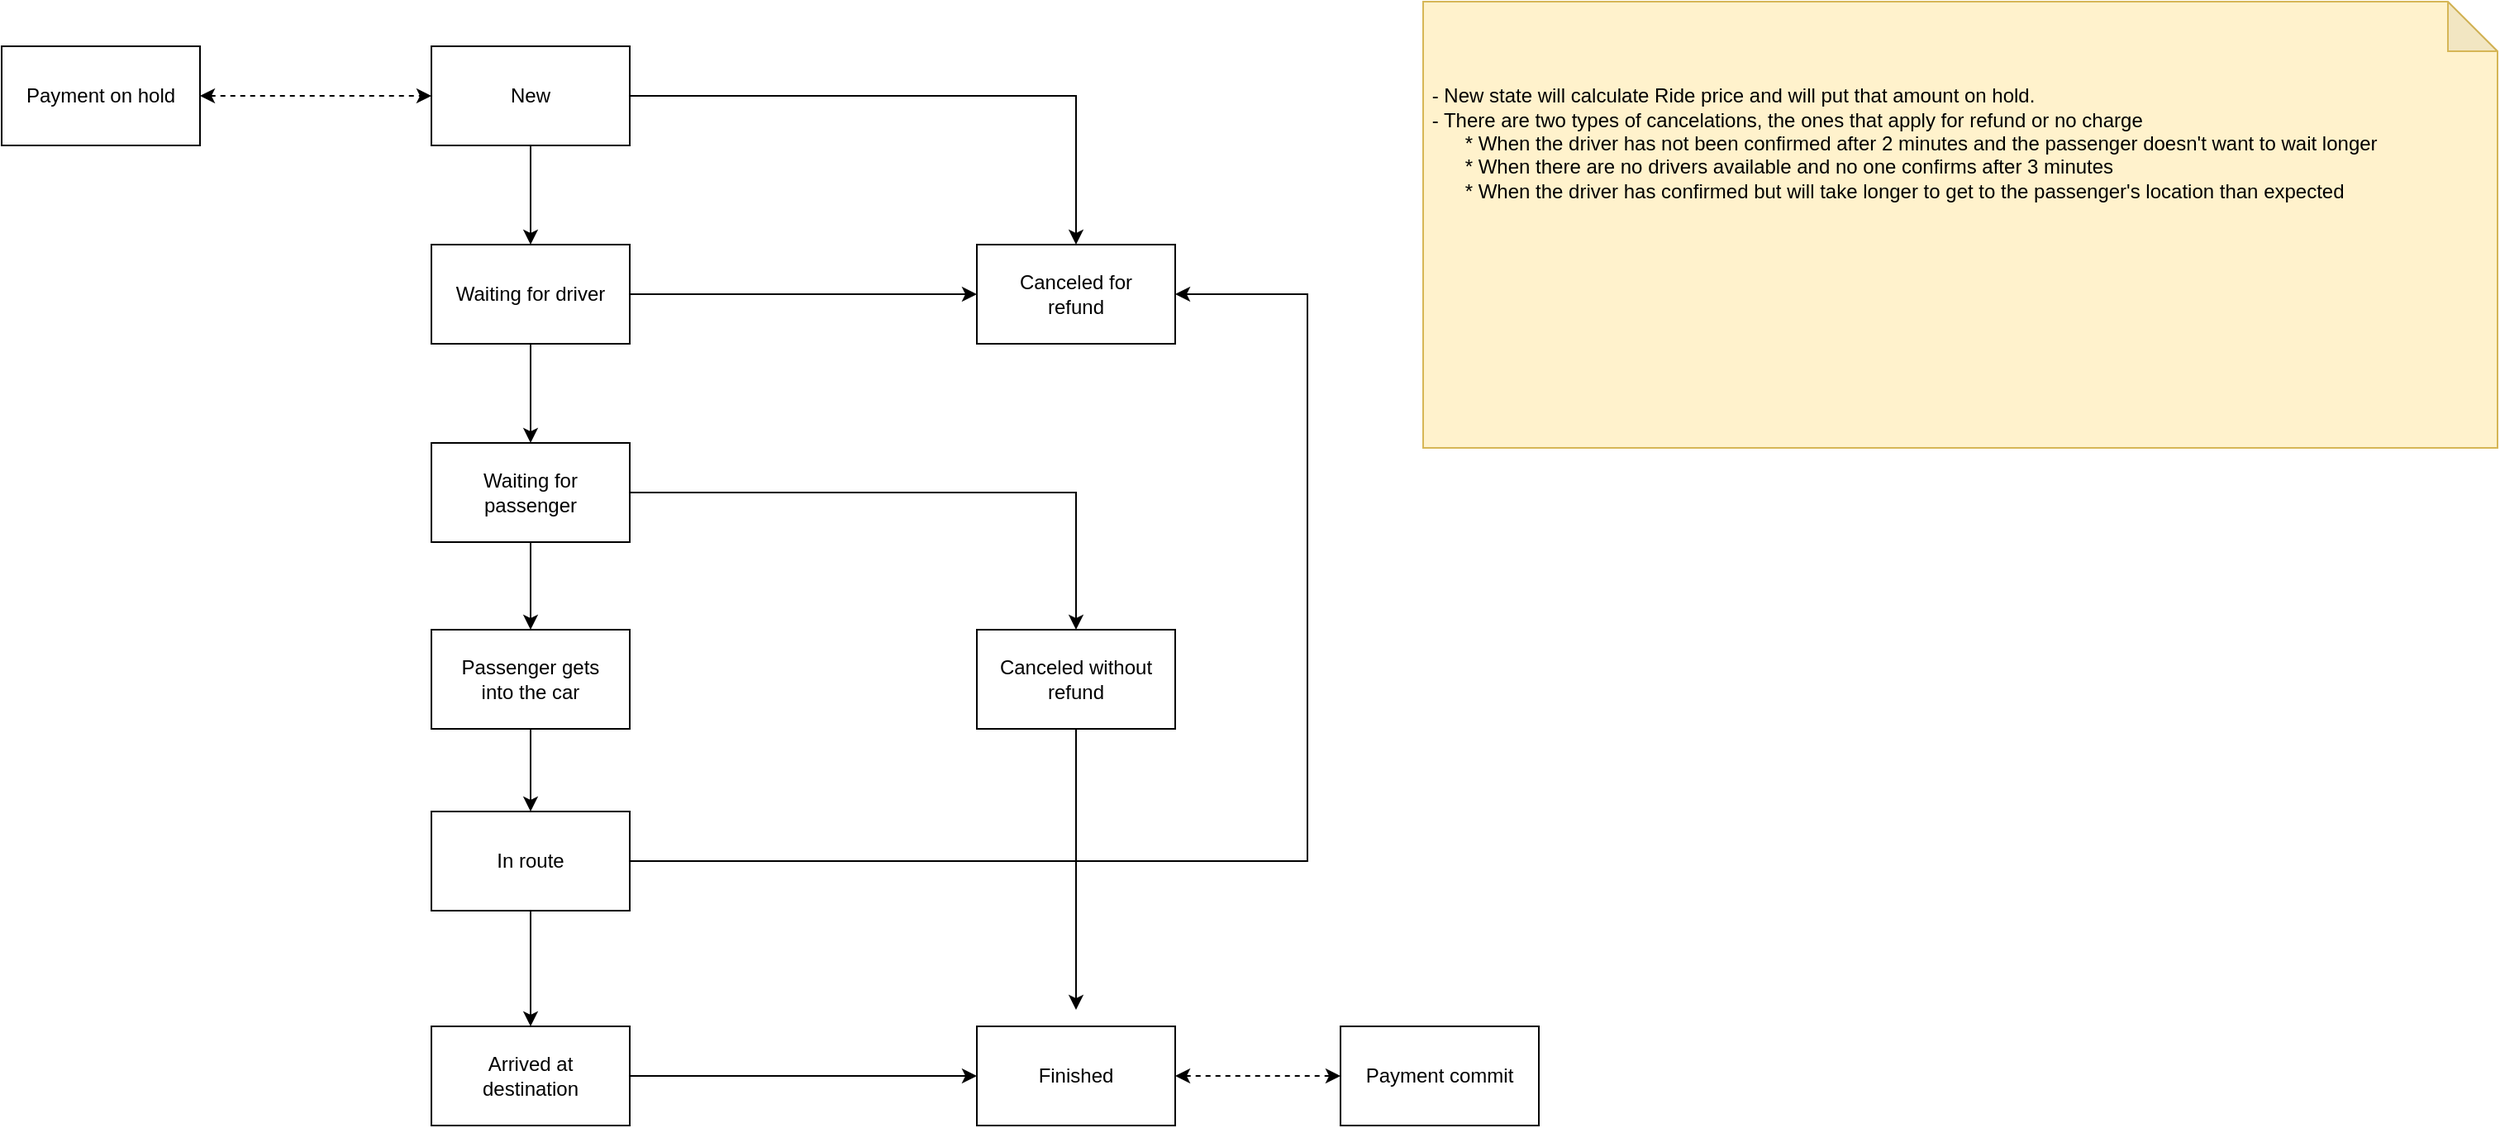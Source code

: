 <mxfile version="22.1.5" type="github">
  <diagram name="Drill down accepting ride by Driver" id="8dZDTHeo8D08LRkWfQlF">
    <mxGraphModel dx="954" dy="650" grid="1" gridSize="10" guides="1" tooltips="1" connect="1" arrows="1" fold="1" page="1" pageScale="1" pageWidth="1100" pageHeight="850" math="0" shadow="0">
      <root>
        <mxCell id="X2ThzPGtKYhUf4odgKNz-0" />
        <mxCell id="X2ThzPGtKYhUf4odgKNz-1" parent="X2ThzPGtKYhUf4odgKNz-0" />
        <mxCell id="biwPG4yyWc9a5ADrEja7-8" style="edgeStyle=orthogonalEdgeStyle;rounded=0;orthogonalLoop=1;jettySize=auto;html=1;exitX=1;exitY=0.5;exitDx=0;exitDy=0;" edge="1" parent="X2ThzPGtKYhUf4odgKNz-1" source="biwPG4yyWc9a5ADrEja7-0" target="biwPG4yyWc9a5ADrEja7-2">
          <mxGeometry relative="1" as="geometry" />
        </mxCell>
        <mxCell id="biwPG4yyWc9a5ADrEja7-9" style="edgeStyle=orthogonalEdgeStyle;rounded=0;orthogonalLoop=1;jettySize=auto;html=1;entryX=0.5;entryY=0;entryDx=0;entryDy=0;" edge="1" parent="X2ThzPGtKYhUf4odgKNz-1" source="biwPG4yyWc9a5ADrEja7-0" target="biwPG4yyWc9a5ADrEja7-1">
          <mxGeometry relative="1" as="geometry" />
        </mxCell>
        <mxCell id="biwPG4yyWc9a5ADrEja7-0" value="New" style="rounded=0;whiteSpace=wrap;html=1;" vertex="1" parent="X2ThzPGtKYhUf4odgKNz-1">
          <mxGeometry x="420" y="167" width="120" height="60" as="geometry" />
        </mxCell>
        <mxCell id="biwPG4yyWc9a5ADrEja7-10" style="edgeStyle=orthogonalEdgeStyle;rounded=0;orthogonalLoop=1;jettySize=auto;html=1;exitX=0.5;exitY=1;exitDx=0;exitDy=0;entryX=0.5;entryY=0;entryDx=0;entryDy=0;" edge="1" parent="X2ThzPGtKYhUf4odgKNz-1" source="biwPG4yyWc9a5ADrEja7-1" target="biwPG4yyWc9a5ADrEja7-3">
          <mxGeometry relative="1" as="geometry" />
        </mxCell>
        <mxCell id="biwPG4yyWc9a5ADrEja7-14" style="edgeStyle=orthogonalEdgeStyle;rounded=0;orthogonalLoop=1;jettySize=auto;html=1;exitX=1;exitY=0.5;exitDx=0;exitDy=0;entryX=0;entryY=0.5;entryDx=0;entryDy=0;" edge="1" parent="X2ThzPGtKYhUf4odgKNz-1" source="biwPG4yyWc9a5ADrEja7-1" target="biwPG4yyWc9a5ADrEja7-2">
          <mxGeometry relative="1" as="geometry" />
        </mxCell>
        <mxCell id="biwPG4yyWc9a5ADrEja7-1" value="Waiting for driver" style="rounded=0;whiteSpace=wrap;html=1;" vertex="1" parent="X2ThzPGtKYhUf4odgKNz-1">
          <mxGeometry x="420" y="287" width="120" height="60" as="geometry" />
        </mxCell>
        <mxCell id="biwPG4yyWc9a5ADrEja7-2" value="Canceled for&lt;br&gt;refund" style="rounded=0;whiteSpace=wrap;html=1;" vertex="1" parent="X2ThzPGtKYhUf4odgKNz-1">
          <mxGeometry x="750" y="287" width="120" height="60" as="geometry" />
        </mxCell>
        <mxCell id="biwPG4yyWc9a5ADrEja7-15" style="edgeStyle=orthogonalEdgeStyle;rounded=0;orthogonalLoop=1;jettySize=auto;html=1;exitX=1;exitY=0.5;exitDx=0;exitDy=0;entryX=0.5;entryY=0;entryDx=0;entryDy=0;" edge="1" parent="X2ThzPGtKYhUf4odgKNz-1" source="biwPG4yyWc9a5ADrEja7-3" target="biwPG4yyWc9a5ADrEja7-25">
          <mxGeometry relative="1" as="geometry" />
        </mxCell>
        <mxCell id="biwPG4yyWc9a5ADrEja7-17" style="edgeStyle=orthogonalEdgeStyle;rounded=0;orthogonalLoop=1;jettySize=auto;html=1;entryX=0.5;entryY=0;entryDx=0;entryDy=0;" edge="1" parent="X2ThzPGtKYhUf4odgKNz-1" source="biwPG4yyWc9a5ADrEja7-3" target="biwPG4yyWc9a5ADrEja7-16">
          <mxGeometry relative="1" as="geometry" />
        </mxCell>
        <mxCell id="biwPG4yyWc9a5ADrEja7-3" value="Waiting for&lt;br&gt;passenger" style="rounded=0;whiteSpace=wrap;html=1;" vertex="1" parent="X2ThzPGtKYhUf4odgKNz-1">
          <mxGeometry x="420" y="407" width="120" height="60" as="geometry" />
        </mxCell>
        <mxCell id="biwPG4yyWc9a5ADrEja7-12" style="edgeStyle=orthogonalEdgeStyle;rounded=0;orthogonalLoop=1;jettySize=auto;html=1;entryX=0.5;entryY=0;entryDx=0;entryDy=0;" edge="1" parent="X2ThzPGtKYhUf4odgKNz-1" source="biwPG4yyWc9a5ADrEja7-4" target="biwPG4yyWc9a5ADrEja7-5">
          <mxGeometry relative="1" as="geometry" />
        </mxCell>
        <mxCell id="biwPG4yyWc9a5ADrEja7-19" style="edgeStyle=orthogonalEdgeStyle;rounded=0;orthogonalLoop=1;jettySize=auto;html=1;exitX=1;exitY=0.5;exitDx=0;exitDy=0;entryX=1;entryY=0.5;entryDx=0;entryDy=0;" edge="1" parent="X2ThzPGtKYhUf4odgKNz-1" source="biwPG4yyWc9a5ADrEja7-4" target="biwPG4yyWc9a5ADrEja7-2">
          <mxGeometry relative="1" as="geometry">
            <Array as="points">
              <mxPoint x="950" y="660" />
              <mxPoint x="950" y="317" />
            </Array>
          </mxGeometry>
        </mxCell>
        <mxCell id="biwPG4yyWc9a5ADrEja7-4" value="In route" style="rounded=0;whiteSpace=wrap;html=1;" vertex="1" parent="X2ThzPGtKYhUf4odgKNz-1">
          <mxGeometry x="420" y="630" width="120" height="60" as="geometry" />
        </mxCell>
        <mxCell id="biwPG4yyWc9a5ADrEja7-13" style="edgeStyle=orthogonalEdgeStyle;rounded=0;orthogonalLoop=1;jettySize=auto;html=1;entryX=0;entryY=0.5;entryDx=0;entryDy=0;" edge="1" parent="X2ThzPGtKYhUf4odgKNz-1" source="biwPG4yyWc9a5ADrEja7-5" target="biwPG4yyWc9a5ADrEja7-6">
          <mxGeometry relative="1" as="geometry" />
        </mxCell>
        <mxCell id="biwPG4yyWc9a5ADrEja7-5" value="Arrived at&lt;br&gt;destination" style="rounded=0;whiteSpace=wrap;html=1;" vertex="1" parent="X2ThzPGtKYhUf4odgKNz-1">
          <mxGeometry x="420" y="760" width="120" height="60" as="geometry" />
        </mxCell>
        <mxCell id="biwPG4yyWc9a5ADrEja7-24" style="edgeStyle=orthogonalEdgeStyle;rounded=0;orthogonalLoop=1;jettySize=auto;html=1;entryX=0;entryY=0.5;entryDx=0;entryDy=0;endArrow=classic;endFill=1;dashed=1;startArrow=classic;startFill=1;" edge="1" parent="X2ThzPGtKYhUf4odgKNz-1" source="biwPG4yyWc9a5ADrEja7-6" target="biwPG4yyWc9a5ADrEja7-23">
          <mxGeometry relative="1" as="geometry" />
        </mxCell>
        <mxCell id="biwPG4yyWc9a5ADrEja7-6" value="Finished" style="rounded=0;whiteSpace=wrap;html=1;" vertex="1" parent="X2ThzPGtKYhUf4odgKNz-1">
          <mxGeometry x="750" y="760" width="120" height="60" as="geometry" />
        </mxCell>
        <mxCell id="biwPG4yyWc9a5ADrEja7-18" style="edgeStyle=orthogonalEdgeStyle;rounded=0;orthogonalLoop=1;jettySize=auto;html=1;entryX=0.5;entryY=0;entryDx=0;entryDy=0;" edge="1" parent="X2ThzPGtKYhUf4odgKNz-1" source="biwPG4yyWc9a5ADrEja7-16" target="biwPG4yyWc9a5ADrEja7-4">
          <mxGeometry relative="1" as="geometry" />
        </mxCell>
        <mxCell id="biwPG4yyWc9a5ADrEja7-16" value="Passenger gets&lt;br&gt;into the car" style="rounded=0;whiteSpace=wrap;html=1;" vertex="1" parent="X2ThzPGtKYhUf4odgKNz-1">
          <mxGeometry x="420" y="520" width="120" height="60" as="geometry" />
        </mxCell>
        <mxCell id="biwPG4yyWc9a5ADrEja7-20" value="Payment on hold" style="rounded=0;whiteSpace=wrap;html=1;" vertex="1" parent="X2ThzPGtKYhUf4odgKNz-1">
          <mxGeometry x="160" y="167" width="120" height="60" as="geometry" />
        </mxCell>
        <mxCell id="biwPG4yyWc9a5ADrEja7-22" value="" style="endArrow=classic;startArrow=classic;html=1;rounded=0;entryX=0;entryY=0.5;entryDx=0;entryDy=0;exitX=1;exitY=0.5;exitDx=0;exitDy=0;dashed=1;" edge="1" parent="X2ThzPGtKYhUf4odgKNz-1" source="biwPG4yyWc9a5ADrEja7-20" target="biwPG4yyWc9a5ADrEja7-0">
          <mxGeometry width="50" height="50" relative="1" as="geometry">
            <mxPoint x="290" y="200" as="sourcePoint" />
            <mxPoint x="340" y="150" as="targetPoint" />
          </mxGeometry>
        </mxCell>
        <mxCell id="biwPG4yyWc9a5ADrEja7-23" value="Payment commit" style="rounded=0;whiteSpace=wrap;html=1;" vertex="1" parent="X2ThzPGtKYhUf4odgKNz-1">
          <mxGeometry x="970" y="760" width="120" height="60" as="geometry" />
        </mxCell>
        <mxCell id="biwPG4yyWc9a5ADrEja7-26" style="edgeStyle=orthogonalEdgeStyle;rounded=0;orthogonalLoop=1;jettySize=auto;html=1;" edge="1" parent="X2ThzPGtKYhUf4odgKNz-1" source="biwPG4yyWc9a5ADrEja7-25">
          <mxGeometry relative="1" as="geometry">
            <mxPoint x="810" y="750" as="targetPoint" />
          </mxGeometry>
        </mxCell>
        <mxCell id="biwPG4yyWc9a5ADrEja7-25" value="Canceled without&lt;br&gt;refund" style="rounded=0;whiteSpace=wrap;html=1;" vertex="1" parent="X2ThzPGtKYhUf4odgKNz-1">
          <mxGeometry x="750" y="520" width="120" height="60" as="geometry" />
        </mxCell>
        <mxCell id="biwPG4yyWc9a5ADrEja7-27" value="&lt;br&gt;&lt;br&gt;&lt;br&gt;&amp;nbsp;- New state will calculate Ride price and will put that amount on hold.&lt;br&gt;&amp;nbsp;- There are two types of cancelations, the ones that apply for refund or no charge&lt;br&gt;&amp;nbsp; &amp;nbsp; &amp;nbsp; &amp;nbsp;* When the driver has not been confirmed after 2 minutes and the passenger doesn&#39;t want to wait longer&lt;br&gt;&amp;nbsp; &amp;nbsp; &amp;nbsp; &amp;nbsp;* When there are no drivers available and no one confirms after 3 minutes&lt;br&gt;&amp;nbsp; &amp;nbsp; &amp;nbsp; &amp;nbsp;* When the driver has confirmed but will take longer to get to the passenger&#39;s location than expected" style="shape=note;whiteSpace=wrap;html=1;backgroundOutline=1;darkOpacity=0.05;fillColor=#fff2cc;strokeColor=#d6b656;align=left;perimeterSpacing=10;spacingTop=0;verticalAlign=top;" vertex="1" parent="X2ThzPGtKYhUf4odgKNz-1">
          <mxGeometry x="1020" y="140" width="650" height="270" as="geometry" />
        </mxCell>
      </root>
    </mxGraphModel>
  </diagram>
</mxfile>
